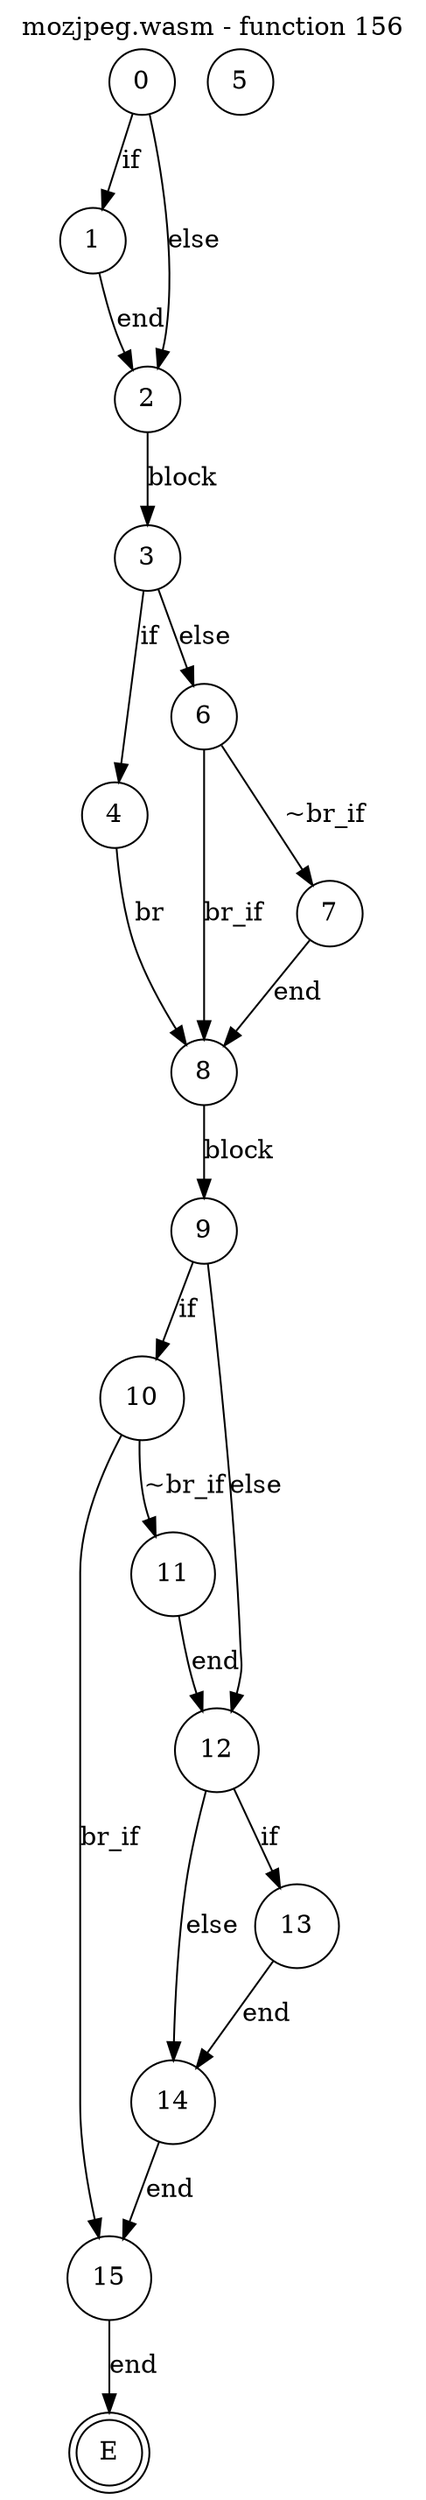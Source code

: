 digraph finite_state_machine {
    label = "mozjpeg.wasm - function 156"
    labelloc =  t
    labelfontsize = 16
    labelfontcolor = black
    labelfontname = "Helvetica"
    node [shape = doublecircle]; E ;
node [shape=circle, fontcolor=black, style="", label="0"]0
node [shape=circle, fontcolor=black, style="", label="1"]1
node [shape=circle, fontcolor=black, style="", label="2"]2
node [shape=circle, fontcolor=black, style="", label="3"]3
node [shape=circle, fontcolor=black, style="", label="4"]4
node [shape=circle, fontcolor=black, style="", label="5"]5
node [shape=circle, fontcolor=black, style="", label="6"]6
node [shape=circle, fontcolor=black, style="", label="7"]7
node [shape=circle, fontcolor=black, style="", label="8"]8
node [shape=circle, fontcolor=black, style="", label="9"]9
node [shape=circle, fontcolor=black, style="", label="10"]10
node [shape=circle, fontcolor=black, style="", label="11"]11
node [shape=circle, fontcolor=black, style="", label="12"]12
node [shape=circle, fontcolor=black, style="", label="13"]13
node [shape=circle, fontcolor=black, style="", label="14"]14
node [shape=circle, fontcolor=black, style="", label="15"]15
node [shape=circle, fontcolor=black, style="", label="E"]E
    0 -> 1[label="if"];
    0 -> 2[label="else"];
    1 -> 2[label="end"];
    2 -> 3[label="block"];
    3 -> 4[label="if"];
    3 -> 6[label="else"];
    4 -> 8[label="br"];
    6 -> 7[label="~br_if"];
    6 -> 8[label="br_if"];
    7 -> 8[label="end"];
    8 -> 9[label="block"];
    9 -> 10[label="if"];
    9 -> 12[label="else"];
    10 -> 11[label="~br_if"];
    10 -> 15[label="br_if"];
    11 -> 12[label="end"];
    12 -> 13[label="if"];
    12 -> 14[label="else"];
    13 -> 14[label="end"];
    14 -> 15[label="end"];
    15 -> E[label="end"];
}
